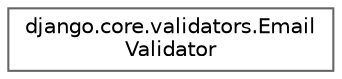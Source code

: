 digraph "Graphical Class Hierarchy"
{
 // LATEX_PDF_SIZE
  bgcolor="transparent";
  edge [fontname=Helvetica,fontsize=10,labelfontname=Helvetica,labelfontsize=10];
  node [fontname=Helvetica,fontsize=10,shape=box,height=0.2,width=0.4];
  rankdir="LR";
  Node0 [id="Node000000",label="django.core.validators.Email\lValidator",height=0.2,width=0.4,color="grey40", fillcolor="white", style="filled",URL="$classdjango_1_1core_1_1validators_1_1_email_validator.html",tooltip=" "];
}
